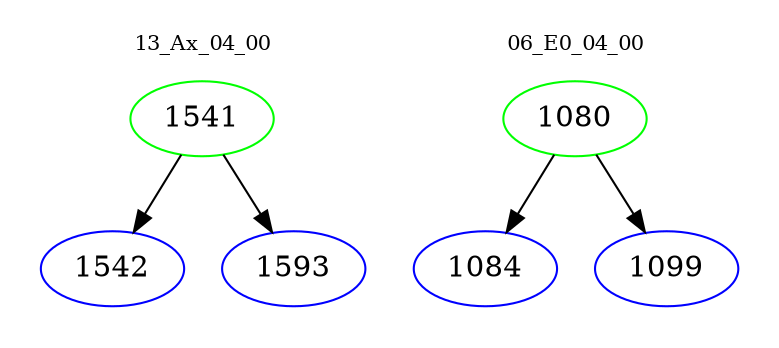 digraph{
subgraph cluster_0 {
color = white
label = "13_Ax_04_00";
fontsize=10;
T0_1541 [label="1541", color="green"]
T0_1541 -> T0_1542 [color="black"]
T0_1542 [label="1542", color="blue"]
T0_1541 -> T0_1593 [color="black"]
T0_1593 [label="1593", color="blue"]
}
subgraph cluster_1 {
color = white
label = "06_E0_04_00";
fontsize=10;
T1_1080 [label="1080", color="green"]
T1_1080 -> T1_1084 [color="black"]
T1_1084 [label="1084", color="blue"]
T1_1080 -> T1_1099 [color="black"]
T1_1099 [label="1099", color="blue"]
}
}
